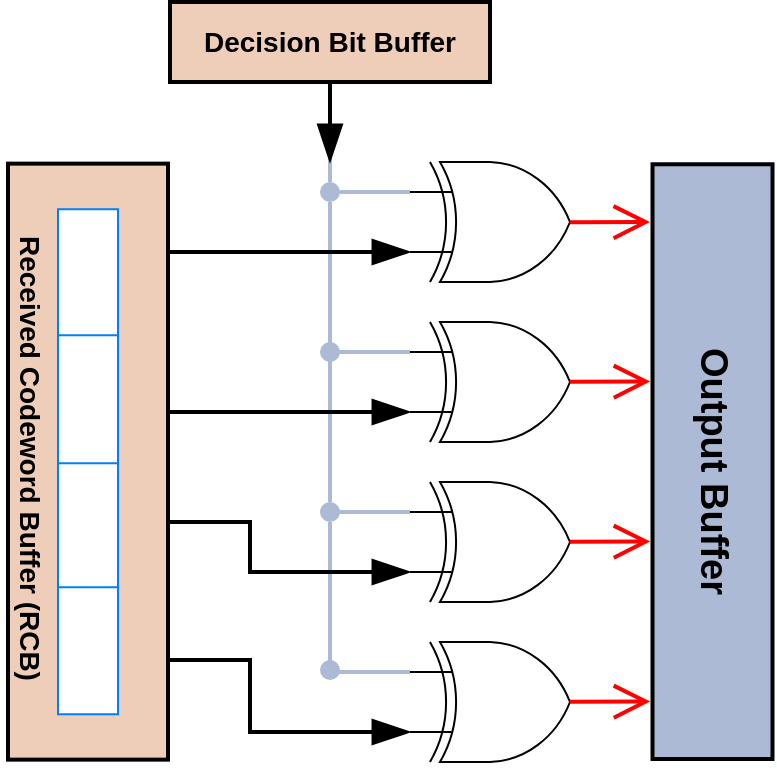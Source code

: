 <mxfile>
    <diagram id="5DIWrdhLwUrtFaI1QlfB" name="Page-1">
        <mxGraphModel dx="1082" dy="693" grid="1" gridSize="10" guides="1" tooltips="1" connect="1" arrows="1" fold="1" page="1" pageScale="1" pageWidth="850" pageHeight="1100" math="0" shadow="0">
            <root>
                <mxCell id="0"/>
                <mxCell id="1" parent="0"/>
                <mxCell id="7" value="" style="whiteSpace=wrap;html=1;fillColor=#EECEB8;strokeColor=#000000;strokeWidth=2;perimeterSpacing=2;rounded=0;arcSize=1;rotation=90;" parent="1" vertex="1">
                    <mxGeometry x="90" y="489.82" width="298" height="80" as="geometry"/>
                </mxCell>
                <mxCell id="48" value="" style="whiteSpace=wrap;html=1;fillColor=#ACBAD5;strokeColor=#000000;gradientColor=none;strokeWidth=2;perimeterSpacing=2;rounded=0;arcSize=1;rotation=-90;" parent="1" vertex="1">
                    <mxGeometry x="402.57" y="499.82" width="297.37" height="60" as="geometry"/>
                </mxCell>
                <mxCell id="49" value="&lt;font size=&quot;1&quot; style=&quot;&quot;&gt;&lt;b style=&quot;font-size: 19px;&quot;&gt;Output Buffer&lt;/b&gt;&lt;/font&gt;" style="text;strokeColor=none;fillColor=none;html=1;align=center;verticalAlign=middle;whiteSpace=wrap;rounded=0;rotation=90;" parent="1" vertex="1">
                    <mxGeometry x="476.26" y="520" width="150" height="30" as="geometry"/>
                </mxCell>
                <mxCell id="96" value="" style="verticalLabelPosition=bottom;shadow=0;dashed=0;align=center;html=1;verticalAlign=top;shape=mxgraph.electrical.logic_gates.logic_gate;operation=xor;" vertex="1" parent="1">
                    <mxGeometry x="400" y="380" width="100" height="60" as="geometry"/>
                </mxCell>
                <mxCell id="97" value="" style="verticalLabelPosition=bottom;shadow=0;dashed=0;align=center;html=1;verticalAlign=top;shape=mxgraph.electrical.logic_gates.logic_gate;operation=xor;" vertex="1" parent="1">
                    <mxGeometry x="400" y="460" width="100" height="60" as="geometry"/>
                </mxCell>
                <mxCell id="98" value="" style="verticalLabelPosition=bottom;shadow=0;dashed=0;align=center;html=1;verticalAlign=top;shape=mxgraph.electrical.logic_gates.logic_gate;operation=xor;" vertex="1" parent="1">
                    <mxGeometry x="400" y="540" width="100" height="60" as="geometry"/>
                </mxCell>
                <mxCell id="99" value="" style="verticalLabelPosition=bottom;shadow=0;dashed=0;align=center;html=1;verticalAlign=top;shape=mxgraph.electrical.logic_gates.logic_gate;operation=xor;" vertex="1" parent="1">
                    <mxGeometry x="400" y="620" width="100" height="60" as="geometry"/>
                </mxCell>
                <mxCell id="104" style="edgeStyle=none;curved=1;rounded=0;orthogonalLoop=1;jettySize=auto;html=1;exitX=0.799;exitY=0.503;exitDx=0;exitDy=0;exitPerimeter=0;endArrow=open;startSize=14;endSize=14;sourcePerimeterSpacing=8;targetPerimeterSpacing=8;strokeColor=#FF0000;strokeWidth=2;" edge="1" parent="1" source="96">
                    <mxGeometry relative="1" as="geometry">
                        <mxPoint x="520" y="410" as="targetPoint"/>
                        <mxPoint x="500" y="409.78" as="sourcePoint"/>
                    </mxGeometry>
                </mxCell>
                <mxCell id="105" style="edgeStyle=none;curved=1;rounded=0;orthogonalLoop=1;jettySize=auto;html=1;exitX=0.799;exitY=0.503;exitDx=0;exitDy=0;exitPerimeter=0;endArrow=open;startSize=14;endSize=14;sourcePerimeterSpacing=8;targetPerimeterSpacing=8;strokeColor=#FF0000;strokeWidth=2;" edge="1" parent="1">
                    <mxGeometry relative="1" as="geometry">
                        <mxPoint x="520.1" y="489.75" as="targetPoint"/>
                        <mxPoint x="480.0" y="489.93" as="sourcePoint"/>
                    </mxGeometry>
                </mxCell>
                <mxCell id="106" style="edgeStyle=none;curved=1;rounded=0;orthogonalLoop=1;jettySize=auto;html=1;exitX=0.799;exitY=0.503;exitDx=0;exitDy=0;exitPerimeter=0;endArrow=open;startSize=14;endSize=14;sourcePerimeterSpacing=8;targetPerimeterSpacing=8;strokeColor=#FF0000;strokeWidth=2;" edge="1" parent="1">
                    <mxGeometry relative="1" as="geometry">
                        <mxPoint x="520.1" y="569.75" as="targetPoint"/>
                        <mxPoint x="480.0" y="569.93" as="sourcePoint"/>
                    </mxGeometry>
                </mxCell>
                <mxCell id="107" style="edgeStyle=none;curved=1;rounded=0;orthogonalLoop=1;jettySize=auto;html=1;exitX=0.799;exitY=0.503;exitDx=0;exitDy=0;exitPerimeter=0;endArrow=open;startSize=14;endSize=14;sourcePerimeterSpacing=8;targetPerimeterSpacing=8;strokeColor=#FF0000;strokeWidth=2;" edge="1" parent="1">
                    <mxGeometry relative="1" as="geometry">
                        <mxPoint x="520.1" y="649.75" as="targetPoint"/>
                        <mxPoint x="480.0" y="649.93" as="sourcePoint"/>
                    </mxGeometry>
                </mxCell>
                <mxCell id="110" value="" style="edgeStyle=none;orthogonalLoop=1;jettySize=auto;html=1;rounded=0;strokeColor=#acbad5;strokeWidth=2;endArrow=none;endFill=0;startSize=14;endSize=14;targetPerimeterSpacing=8;entryX=0;entryY=0.25;entryDx=0;entryDy=0;entryPerimeter=0;startArrow=none;" edge="1" parent="1" source="122" target="97">
                    <mxGeometry width="140" relative="1" as="geometry">
                        <mxPoint x="360" y="360" as="sourcePoint"/>
                        <mxPoint x="400" y="470" as="targetPoint"/>
                        <Array as="points">
                            <mxPoint x="360" y="475"/>
                        </Array>
                    </mxGeometry>
                </mxCell>
                <mxCell id="111" value="" style="edgeStyle=none;orthogonalLoop=1;jettySize=auto;html=1;rounded=0;strokeColor=#acbad5;strokeWidth=2;endArrow=none;endFill=0;startSize=14;endSize=14;targetPerimeterSpacing=8;startArrow=none;" edge="1" parent="1" source="118">
                    <mxGeometry width="140" relative="1" as="geometry">
                        <mxPoint x="360" y="470" as="sourcePoint"/>
                        <mxPoint x="360" y="630" as="targetPoint"/>
                        <Array as="points"/>
                    </mxGeometry>
                </mxCell>
                <mxCell id="112" value="" style="edgeStyle=none;orthogonalLoop=1;jettySize=auto;html=1;rounded=0;strokeColor=#acbad5;strokeWidth=2;endArrow=none;endFill=0;startSize=14;endSize=14;sourcePerimeterSpacing=8;targetPerimeterSpacing=8;entryX=0;entryY=0.25;entryDx=0;entryDy=0;entryPerimeter=0;" edge="1" parent="1" target="99">
                    <mxGeometry width="140" relative="1" as="geometry">
                        <mxPoint x="360" y="630" as="sourcePoint"/>
                        <mxPoint x="450" y="650" as="targetPoint"/>
                        <Array as="points">
                            <mxPoint x="360" y="635"/>
                        </Array>
                    </mxGeometry>
                </mxCell>
                <mxCell id="113" value="" style="edgeStyle=none;orthogonalLoop=1;jettySize=auto;html=1;rounded=0;strokeColor=#acbad5;strokeWidth=2;endArrow=none;endFill=0;startSize=14;endSize=14;sourcePerimeterSpacing=8;targetPerimeterSpacing=8;entryX=0;entryY=0.25;entryDx=0;entryDy=0;entryPerimeter=0;" edge="1" parent="1" target="98">
                    <mxGeometry width="140" relative="1" as="geometry">
                        <mxPoint x="360" y="555" as="sourcePoint"/>
                        <mxPoint x="430" y="580" as="targetPoint"/>
                        <Array as="points"/>
                    </mxGeometry>
                </mxCell>
                <mxCell id="117" value="" style="ellipse;whiteSpace=wrap;html=1;aspect=fixed;strokeColor=none;fillColor=#acbad5;" vertex="1" parent="1">
                    <mxGeometry x="355" y="629" width="10" height="10" as="geometry"/>
                </mxCell>
                <mxCell id="119" value="" style="edgeStyle=none;orthogonalLoop=1;jettySize=auto;html=1;rounded=0;strokeColor=#acbad5;strokeWidth=2;endArrow=none;endFill=0;startSize=14;endSize=14;sourcePerimeterSpacing=8;" edge="1" parent="1" target="118">
                    <mxGeometry width="140" relative="1" as="geometry">
                        <mxPoint x="360" y="470" as="sourcePoint"/>
                        <mxPoint x="360" y="630" as="targetPoint"/>
                        <Array as="points"/>
                    </mxGeometry>
                </mxCell>
                <mxCell id="118" value="" style="ellipse;whiteSpace=wrap;html=1;aspect=fixed;strokeColor=none;fillColor=#acbad5;" vertex="1" parent="1">
                    <mxGeometry x="355" y="550" width="10" height="10" as="geometry"/>
                </mxCell>
                <mxCell id="121" value="" style="ellipse;whiteSpace=wrap;html=1;aspect=fixed;strokeColor=none;fillColor=#acbad5;" vertex="1" parent="1">
                    <mxGeometry x="355" y="470" width="10" height="10" as="geometry"/>
                </mxCell>
                <mxCell id="124" value="" style="edgeStyle=none;rounded=0;orthogonalLoop=1;jettySize=auto;html=1;exitX=0;exitY=0.25;exitDx=0;exitDy=0;exitPerimeter=0;strokeColor=#acbad5;strokeWidth=2;endArrow=none;startSize=14;endSize=14;sourcePerimeterSpacing=8;endFill=0;" edge="1" parent="1" source="96" target="122">
                    <mxGeometry relative="1" as="geometry">
                        <mxPoint x="360" y="395" as="targetPoint"/>
                        <mxPoint x="400" y="395" as="sourcePoint"/>
                    </mxGeometry>
                </mxCell>
                <mxCell id="125" value="" style="edgeStyle=none;orthogonalLoop=1;jettySize=auto;html=1;rounded=0;strokeColor=#acbad5;strokeWidth=2;endArrow=none;endFill=0;startSize=14;endSize=14;sourcePerimeterSpacing=8;entryX=0.5;entryY=0;entryDx=0;entryDy=0;" edge="1" parent="1" target="122">
                    <mxGeometry width="140" relative="1" as="geometry">
                        <mxPoint x="360" y="360" as="sourcePoint"/>
                        <mxPoint x="400" y="475" as="targetPoint"/>
                        <Array as="points"/>
                    </mxGeometry>
                </mxCell>
                <mxCell id="122" value="" style="ellipse;whiteSpace=wrap;html=1;aspect=fixed;strokeColor=none;fillColor=#acbad5;" vertex="1" parent="1">
                    <mxGeometry x="355" y="390" width="10" height="10" as="geometry"/>
                </mxCell>
                <mxCell id="129" value="" style="shape=table;startSize=0;container=1;collapsible=0;childLayout=tableLayout;strokeColor=#007FFF;fillColor=#FFFFFF;" vertex="1" parent="1">
                    <mxGeometry x="224" y="403.57" width="30" height="252.5" as="geometry"/>
                </mxCell>
                <mxCell id="130" value="" style="shape=tableRow;horizontal=0;startSize=0;swimlaneHead=0;swimlaneBody=0;top=0;left=0;bottom=0;right=0;collapsible=0;dropTarget=0;fillColor=none;points=[[0,0.5],[1,0.5]];portConstraint=eastwest;strokeColor=#007FFF;" vertex="1" parent="129">
                    <mxGeometry width="30" height="63" as="geometry"/>
                </mxCell>
                <mxCell id="131" value="" style="shape=partialRectangle;html=1;whiteSpace=wrap;connectable=0;overflow=hidden;fillColor=none;top=0;left=0;bottom=0;right=0;pointerEvents=1;strokeColor=#007FFF;" vertex="1" parent="130">
                    <mxGeometry width="30" height="63" as="geometry">
                        <mxRectangle width="30" height="63" as="alternateBounds"/>
                    </mxGeometry>
                </mxCell>
                <mxCell id="132" value="" style="shape=tableRow;horizontal=0;startSize=0;swimlaneHead=0;swimlaneBody=0;top=0;left=0;bottom=0;right=0;collapsible=0;dropTarget=0;fillColor=none;points=[[0,0.5],[1,0.5]];portConstraint=eastwest;strokeColor=#007FFF;" vertex="1" parent="129">
                    <mxGeometry y="63" width="30" height="64" as="geometry"/>
                </mxCell>
                <mxCell id="133" value="" style="shape=partialRectangle;html=1;whiteSpace=wrap;connectable=0;overflow=hidden;fillColor=none;top=0;left=0;bottom=0;right=0;pointerEvents=1;strokeColor=#007FFF;" vertex="1" parent="132">
                    <mxGeometry width="30" height="64" as="geometry">
                        <mxRectangle width="30" height="64" as="alternateBounds"/>
                    </mxGeometry>
                </mxCell>
                <mxCell id="134" value="" style="shape=tableRow;horizontal=0;startSize=0;swimlaneHead=0;swimlaneBody=0;top=0;left=0;bottom=0;right=0;collapsible=0;dropTarget=0;fillColor=none;points=[[0,0.5],[1,0.5]];portConstraint=eastwest;strokeColor=#007FFF;" vertex="1" parent="129">
                    <mxGeometry y="127" width="30" height="62" as="geometry"/>
                </mxCell>
                <mxCell id="135" value="" style="shape=partialRectangle;html=1;whiteSpace=wrap;connectable=0;overflow=hidden;fillColor=none;top=0;left=0;bottom=0;right=0;pointerEvents=1;strokeColor=#007FFF;" vertex="1" parent="134">
                    <mxGeometry width="30" height="62" as="geometry">
                        <mxRectangle width="30" height="62" as="alternateBounds"/>
                    </mxGeometry>
                </mxCell>
                <mxCell id="136" value="" style="shape=tableRow;horizontal=0;startSize=0;swimlaneHead=0;swimlaneBody=0;top=0;left=0;bottom=0;right=0;collapsible=0;dropTarget=0;fillColor=none;points=[[0,0.5],[1,0.5]];portConstraint=eastwest;strokeColor=#007FFF;" vertex="1" parent="129">
                    <mxGeometry y="189" width="30" height="63" as="geometry"/>
                </mxCell>
                <mxCell id="137" value="" style="shape=partialRectangle;html=1;whiteSpace=wrap;connectable=0;overflow=hidden;fillColor=none;top=0;left=0;bottom=0;right=0;pointerEvents=1;strokeColor=#007FFF;" vertex="1" parent="136">
                    <mxGeometry width="30" height="63" as="geometry">
                        <mxRectangle width="30" height="63" as="alternateBounds"/>
                    </mxGeometry>
                </mxCell>
                <mxCell id="45" value="&lt;div style=&quot;&quot;&gt;&lt;b style=&quot;font-size: 14px; background-color: initial;&quot;&gt;Received Codeword Buffer (RCB)&lt;/b&gt;&lt;/div&gt;" style="text;strokeColor=none;fillColor=none;html=1;align=left;verticalAlign=middle;whiteSpace=wrap;rounded=0;rotation=90;" parent="1" vertex="1">
                    <mxGeometry x="90" y="520.0" width="240" height="30" as="geometry"/>
                </mxCell>
                <mxCell id="140" value="" style="edgeStyle=none;orthogonalLoop=1;jettySize=auto;html=1;rounded=0;strokeColor=#000000;strokeWidth=2;endArrow=blockThin;endFill=1;startSize=14;endSize=14;sourcePerimeterSpacing=8;targetPerimeterSpacing=8;entryX=0;entryY=0.75;entryDx=0;entryDy=0;entryPerimeter=0;" edge="1" parent="1" target="98">
                    <mxGeometry width="140" relative="1" as="geometry">
                        <mxPoint x="280" y="560" as="sourcePoint"/>
                        <mxPoint x="420" y="560" as="targetPoint"/>
                        <Array as="points">
                            <mxPoint x="320" y="560"/>
                            <mxPoint x="320" y="585"/>
                        </Array>
                    </mxGeometry>
                </mxCell>
                <mxCell id="141" value="" style="edgeStyle=none;orthogonalLoop=1;jettySize=auto;html=1;rounded=0;strokeColor=#000000;strokeWidth=2;endArrow=blockThin;endFill=1;startSize=14;endSize=14;sourcePerimeterSpacing=8;targetPerimeterSpacing=8;entryX=0;entryY=0.75;entryDx=0;entryDy=0;entryPerimeter=0;" edge="1" parent="1" target="99">
                    <mxGeometry width="140" relative="1" as="geometry">
                        <mxPoint x="280" y="629" as="sourcePoint"/>
                        <mxPoint x="420" y="629" as="targetPoint"/>
                        <Array as="points">
                            <mxPoint x="320" y="629"/>
                            <mxPoint x="320" y="665"/>
                        </Array>
                    </mxGeometry>
                </mxCell>
                <mxCell id="142" value="" style="edgeStyle=none;orthogonalLoop=1;jettySize=auto;html=1;rounded=0;strokeColor=#000000;strokeWidth=2;endArrow=blockThin;endFill=1;startSize=14;endSize=14;sourcePerimeterSpacing=8;targetPerimeterSpacing=8;entryX=0;entryY=0.75;entryDx=0;entryDy=0;entryPerimeter=0;exitX=0.418;exitY=0.026;exitDx=0;exitDy=0;exitPerimeter=0;" edge="1" parent="1" source="7" target="97">
                    <mxGeometry width="140" relative="1" as="geometry">
                        <mxPoint x="262.57" y="510" as="sourcePoint"/>
                        <mxPoint x="402.57" y="510" as="targetPoint"/>
                        <Array as="points"/>
                    </mxGeometry>
                </mxCell>
                <mxCell id="143" value="" style="edgeStyle=none;orthogonalLoop=1;jettySize=auto;html=1;rounded=0;strokeColor=#000000;strokeWidth=2;endArrow=blockThin;endFill=1;startSize=14;endSize=14;sourcePerimeterSpacing=8;targetPerimeterSpacing=8;entryX=0;entryY=0.75;entryDx=0;entryDy=0;entryPerimeter=0;exitX=0.153;exitY=0.012;exitDx=0;exitDy=0;exitPerimeter=0;" edge="1" parent="1" source="7" target="96">
                    <mxGeometry width="140" relative="1" as="geometry">
                        <mxPoint x="270" y="430" as="sourcePoint"/>
                        <mxPoint x="410" y="430" as="targetPoint"/>
                        <Array as="points"/>
                    </mxGeometry>
                </mxCell>
                <mxCell id="145" value="" style="whiteSpace=wrap;html=1;fillColor=#EECEB8;strokeColor=#000000;strokeWidth=2;perimeterSpacing=2;rounded=0;arcSize=1;rotation=0;" vertex="1" parent="1">
                    <mxGeometry x="280" y="300" width="160" height="40" as="geometry"/>
                </mxCell>
                <mxCell id="155" value="&lt;div style=&quot;&quot;&gt;&lt;b style=&quot;font-size: 14px; background-color: initial;&quot;&gt;Decision Bit Buffer&lt;/b&gt;&lt;/div&gt;" style="text;strokeColor=none;fillColor=none;html=1;align=center;verticalAlign=middle;whiteSpace=wrap;rounded=0;rotation=0;" vertex="1" parent="1">
                    <mxGeometry x="240" y="305.0" width="240" height="30" as="geometry"/>
                </mxCell>
                <mxCell id="156" value="" style="edgeStyle=none;orthogonalLoop=1;jettySize=auto;html=1;rounded=0;strokeColor=#000000;strokeWidth=2;fontSize=14;endArrow=blockThin;endFill=1;startSize=14;endSize=14;sourcePerimeterSpacing=8;targetPerimeterSpacing=8;" edge="1" parent="1">
                    <mxGeometry width="140" relative="1" as="geometry">
                        <mxPoint x="360" y="340" as="sourcePoint"/>
                        <mxPoint x="360" y="380" as="targetPoint"/>
                        <Array as="points"/>
                    </mxGeometry>
                </mxCell>
            </root>
        </mxGraphModel>
    </diagram>
</mxfile>